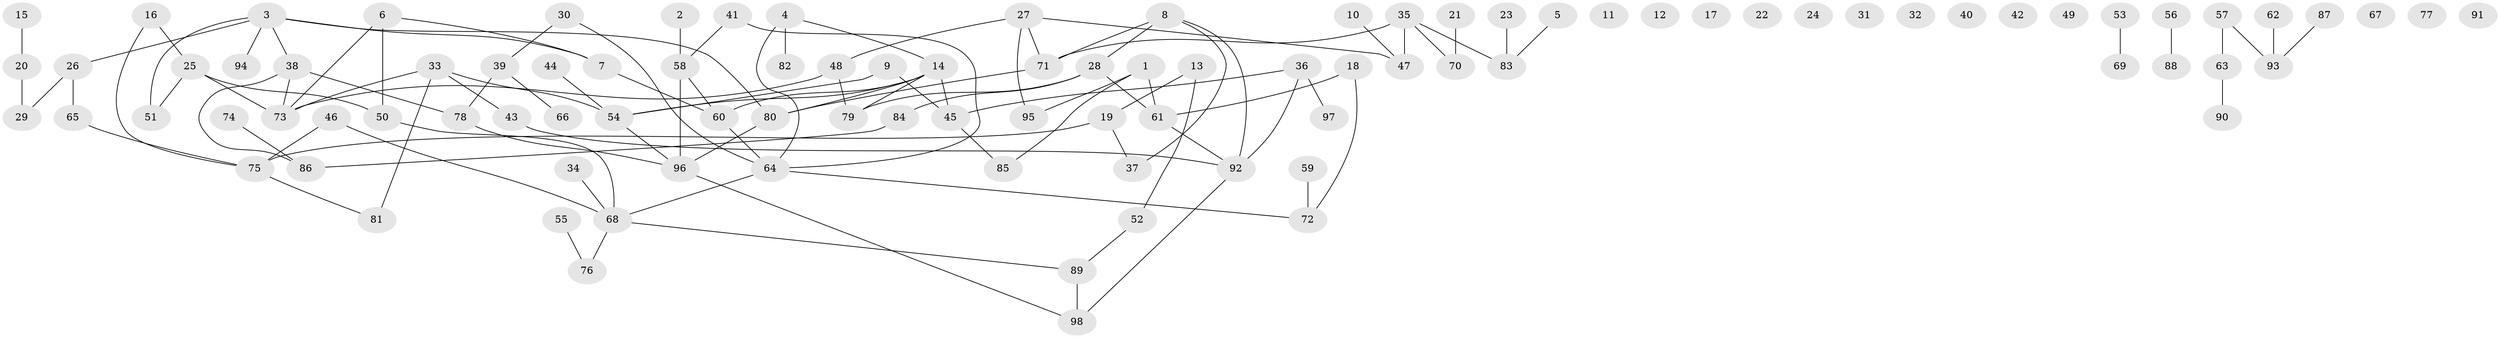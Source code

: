 // coarse degree distribution, {5: 0.05970149253731343, 1: 0.1791044776119403, 8: 0.014925373134328358, 2: 0.23880597014925373, 4: 0.14925373134328357, 6: 0.07462686567164178, 0: 0.22388059701492538, 7: 0.029850746268656716, 3: 0.029850746268656716}
// Generated by graph-tools (version 1.1) at 2025/23/03/03/25 07:23:29]
// undirected, 98 vertices, 112 edges
graph export_dot {
graph [start="1"]
  node [color=gray90,style=filled];
  1;
  2;
  3;
  4;
  5;
  6;
  7;
  8;
  9;
  10;
  11;
  12;
  13;
  14;
  15;
  16;
  17;
  18;
  19;
  20;
  21;
  22;
  23;
  24;
  25;
  26;
  27;
  28;
  29;
  30;
  31;
  32;
  33;
  34;
  35;
  36;
  37;
  38;
  39;
  40;
  41;
  42;
  43;
  44;
  45;
  46;
  47;
  48;
  49;
  50;
  51;
  52;
  53;
  54;
  55;
  56;
  57;
  58;
  59;
  60;
  61;
  62;
  63;
  64;
  65;
  66;
  67;
  68;
  69;
  70;
  71;
  72;
  73;
  74;
  75;
  76;
  77;
  78;
  79;
  80;
  81;
  82;
  83;
  84;
  85;
  86;
  87;
  88;
  89;
  90;
  91;
  92;
  93;
  94;
  95;
  96;
  97;
  98;
  1 -- 61;
  1 -- 85;
  1 -- 95;
  2 -- 58;
  3 -- 7;
  3 -- 26;
  3 -- 38;
  3 -- 51;
  3 -- 80;
  3 -- 94;
  4 -- 14;
  4 -- 64;
  4 -- 82;
  5 -- 83;
  6 -- 7;
  6 -- 50;
  6 -- 73;
  7 -- 60;
  8 -- 28;
  8 -- 37;
  8 -- 71;
  8 -- 92;
  9 -- 45;
  9 -- 54;
  10 -- 47;
  13 -- 19;
  13 -- 52;
  14 -- 45;
  14 -- 54;
  14 -- 60;
  14 -- 79;
  14 -- 80;
  15 -- 20;
  16 -- 25;
  16 -- 75;
  18 -- 61;
  18 -- 72;
  19 -- 37;
  19 -- 75;
  20 -- 29;
  21 -- 70;
  23 -- 83;
  25 -- 50;
  25 -- 51;
  25 -- 73;
  26 -- 29;
  26 -- 65;
  27 -- 47;
  27 -- 48;
  27 -- 71;
  27 -- 95;
  28 -- 61;
  28 -- 79;
  28 -- 84;
  30 -- 39;
  30 -- 64;
  33 -- 43;
  33 -- 54;
  33 -- 73;
  33 -- 81;
  34 -- 68;
  35 -- 47;
  35 -- 70;
  35 -- 71;
  35 -- 83;
  36 -- 45;
  36 -- 92;
  36 -- 97;
  38 -- 73;
  38 -- 78;
  38 -- 86;
  39 -- 66;
  39 -- 78;
  41 -- 58;
  41 -- 64;
  43 -- 92;
  44 -- 54;
  45 -- 85;
  46 -- 68;
  46 -- 75;
  48 -- 73;
  48 -- 79;
  50 -- 68;
  52 -- 89;
  53 -- 69;
  54 -- 96;
  55 -- 76;
  56 -- 88;
  57 -- 63;
  57 -- 93;
  58 -- 60;
  58 -- 96;
  59 -- 72;
  60 -- 64;
  61 -- 92;
  62 -- 93;
  63 -- 90;
  64 -- 68;
  64 -- 72;
  65 -- 75;
  68 -- 76;
  68 -- 89;
  71 -- 80;
  74 -- 86;
  75 -- 81;
  78 -- 96;
  80 -- 96;
  84 -- 86;
  87 -- 93;
  89 -- 98;
  92 -- 98;
  96 -- 98;
}
